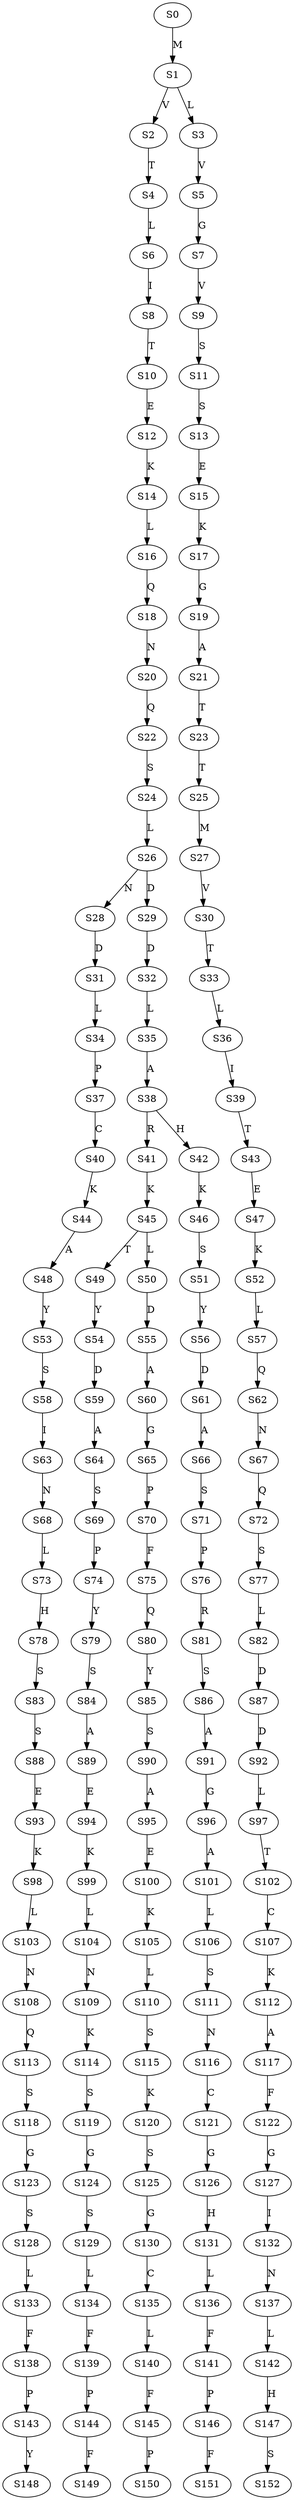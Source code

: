 strict digraph  {
	S0 -> S1 [ label = M ];
	S1 -> S2 [ label = V ];
	S1 -> S3 [ label = L ];
	S2 -> S4 [ label = T ];
	S3 -> S5 [ label = V ];
	S4 -> S6 [ label = L ];
	S5 -> S7 [ label = G ];
	S6 -> S8 [ label = I ];
	S7 -> S9 [ label = V ];
	S8 -> S10 [ label = T ];
	S9 -> S11 [ label = S ];
	S10 -> S12 [ label = E ];
	S11 -> S13 [ label = S ];
	S12 -> S14 [ label = K ];
	S13 -> S15 [ label = E ];
	S14 -> S16 [ label = L ];
	S15 -> S17 [ label = K ];
	S16 -> S18 [ label = Q ];
	S17 -> S19 [ label = G ];
	S18 -> S20 [ label = N ];
	S19 -> S21 [ label = A ];
	S20 -> S22 [ label = Q ];
	S21 -> S23 [ label = T ];
	S22 -> S24 [ label = S ];
	S23 -> S25 [ label = T ];
	S24 -> S26 [ label = L ];
	S25 -> S27 [ label = M ];
	S26 -> S28 [ label = N ];
	S26 -> S29 [ label = D ];
	S27 -> S30 [ label = V ];
	S28 -> S31 [ label = D ];
	S29 -> S32 [ label = D ];
	S30 -> S33 [ label = T ];
	S31 -> S34 [ label = L ];
	S32 -> S35 [ label = L ];
	S33 -> S36 [ label = L ];
	S34 -> S37 [ label = P ];
	S35 -> S38 [ label = A ];
	S36 -> S39 [ label = I ];
	S37 -> S40 [ label = C ];
	S38 -> S41 [ label = R ];
	S38 -> S42 [ label = H ];
	S39 -> S43 [ label = T ];
	S40 -> S44 [ label = K ];
	S41 -> S45 [ label = K ];
	S42 -> S46 [ label = K ];
	S43 -> S47 [ label = E ];
	S44 -> S48 [ label = A ];
	S45 -> S49 [ label = T ];
	S45 -> S50 [ label = L ];
	S46 -> S51 [ label = S ];
	S47 -> S52 [ label = K ];
	S48 -> S53 [ label = Y ];
	S49 -> S54 [ label = Y ];
	S50 -> S55 [ label = D ];
	S51 -> S56 [ label = Y ];
	S52 -> S57 [ label = L ];
	S53 -> S58 [ label = S ];
	S54 -> S59 [ label = D ];
	S55 -> S60 [ label = A ];
	S56 -> S61 [ label = D ];
	S57 -> S62 [ label = Q ];
	S58 -> S63 [ label = I ];
	S59 -> S64 [ label = A ];
	S60 -> S65 [ label = G ];
	S61 -> S66 [ label = A ];
	S62 -> S67 [ label = N ];
	S63 -> S68 [ label = N ];
	S64 -> S69 [ label = S ];
	S65 -> S70 [ label = P ];
	S66 -> S71 [ label = S ];
	S67 -> S72 [ label = Q ];
	S68 -> S73 [ label = L ];
	S69 -> S74 [ label = P ];
	S70 -> S75 [ label = F ];
	S71 -> S76 [ label = P ];
	S72 -> S77 [ label = S ];
	S73 -> S78 [ label = H ];
	S74 -> S79 [ label = Y ];
	S75 -> S80 [ label = Q ];
	S76 -> S81 [ label = R ];
	S77 -> S82 [ label = L ];
	S78 -> S83 [ label = S ];
	S79 -> S84 [ label = S ];
	S80 -> S85 [ label = Y ];
	S81 -> S86 [ label = S ];
	S82 -> S87 [ label = D ];
	S83 -> S88 [ label = S ];
	S84 -> S89 [ label = A ];
	S85 -> S90 [ label = S ];
	S86 -> S91 [ label = A ];
	S87 -> S92 [ label = D ];
	S88 -> S93 [ label = E ];
	S89 -> S94 [ label = E ];
	S90 -> S95 [ label = A ];
	S91 -> S96 [ label = G ];
	S92 -> S97 [ label = L ];
	S93 -> S98 [ label = K ];
	S94 -> S99 [ label = K ];
	S95 -> S100 [ label = E ];
	S96 -> S101 [ label = A ];
	S97 -> S102 [ label = T ];
	S98 -> S103 [ label = L ];
	S99 -> S104 [ label = L ];
	S100 -> S105 [ label = K ];
	S101 -> S106 [ label = L ];
	S102 -> S107 [ label = C ];
	S103 -> S108 [ label = N ];
	S104 -> S109 [ label = N ];
	S105 -> S110 [ label = L ];
	S106 -> S111 [ label = S ];
	S107 -> S112 [ label = K ];
	S108 -> S113 [ label = Q ];
	S109 -> S114 [ label = K ];
	S110 -> S115 [ label = S ];
	S111 -> S116 [ label = N ];
	S112 -> S117 [ label = A ];
	S113 -> S118 [ label = S ];
	S114 -> S119 [ label = S ];
	S115 -> S120 [ label = K ];
	S116 -> S121 [ label = C ];
	S117 -> S122 [ label = F ];
	S118 -> S123 [ label = G ];
	S119 -> S124 [ label = G ];
	S120 -> S125 [ label = S ];
	S121 -> S126 [ label = G ];
	S122 -> S127 [ label = G ];
	S123 -> S128 [ label = S ];
	S124 -> S129 [ label = S ];
	S125 -> S130 [ label = G ];
	S126 -> S131 [ label = H ];
	S127 -> S132 [ label = I ];
	S128 -> S133 [ label = L ];
	S129 -> S134 [ label = L ];
	S130 -> S135 [ label = C ];
	S131 -> S136 [ label = L ];
	S132 -> S137 [ label = N ];
	S133 -> S138 [ label = F ];
	S134 -> S139 [ label = F ];
	S135 -> S140 [ label = L ];
	S136 -> S141 [ label = F ];
	S137 -> S142 [ label = L ];
	S138 -> S143 [ label = P ];
	S139 -> S144 [ label = P ];
	S140 -> S145 [ label = F ];
	S141 -> S146 [ label = P ];
	S142 -> S147 [ label = H ];
	S143 -> S148 [ label = Y ];
	S144 -> S149 [ label = F ];
	S145 -> S150 [ label = P ];
	S146 -> S151 [ label = F ];
	S147 -> S152 [ label = S ];
}
